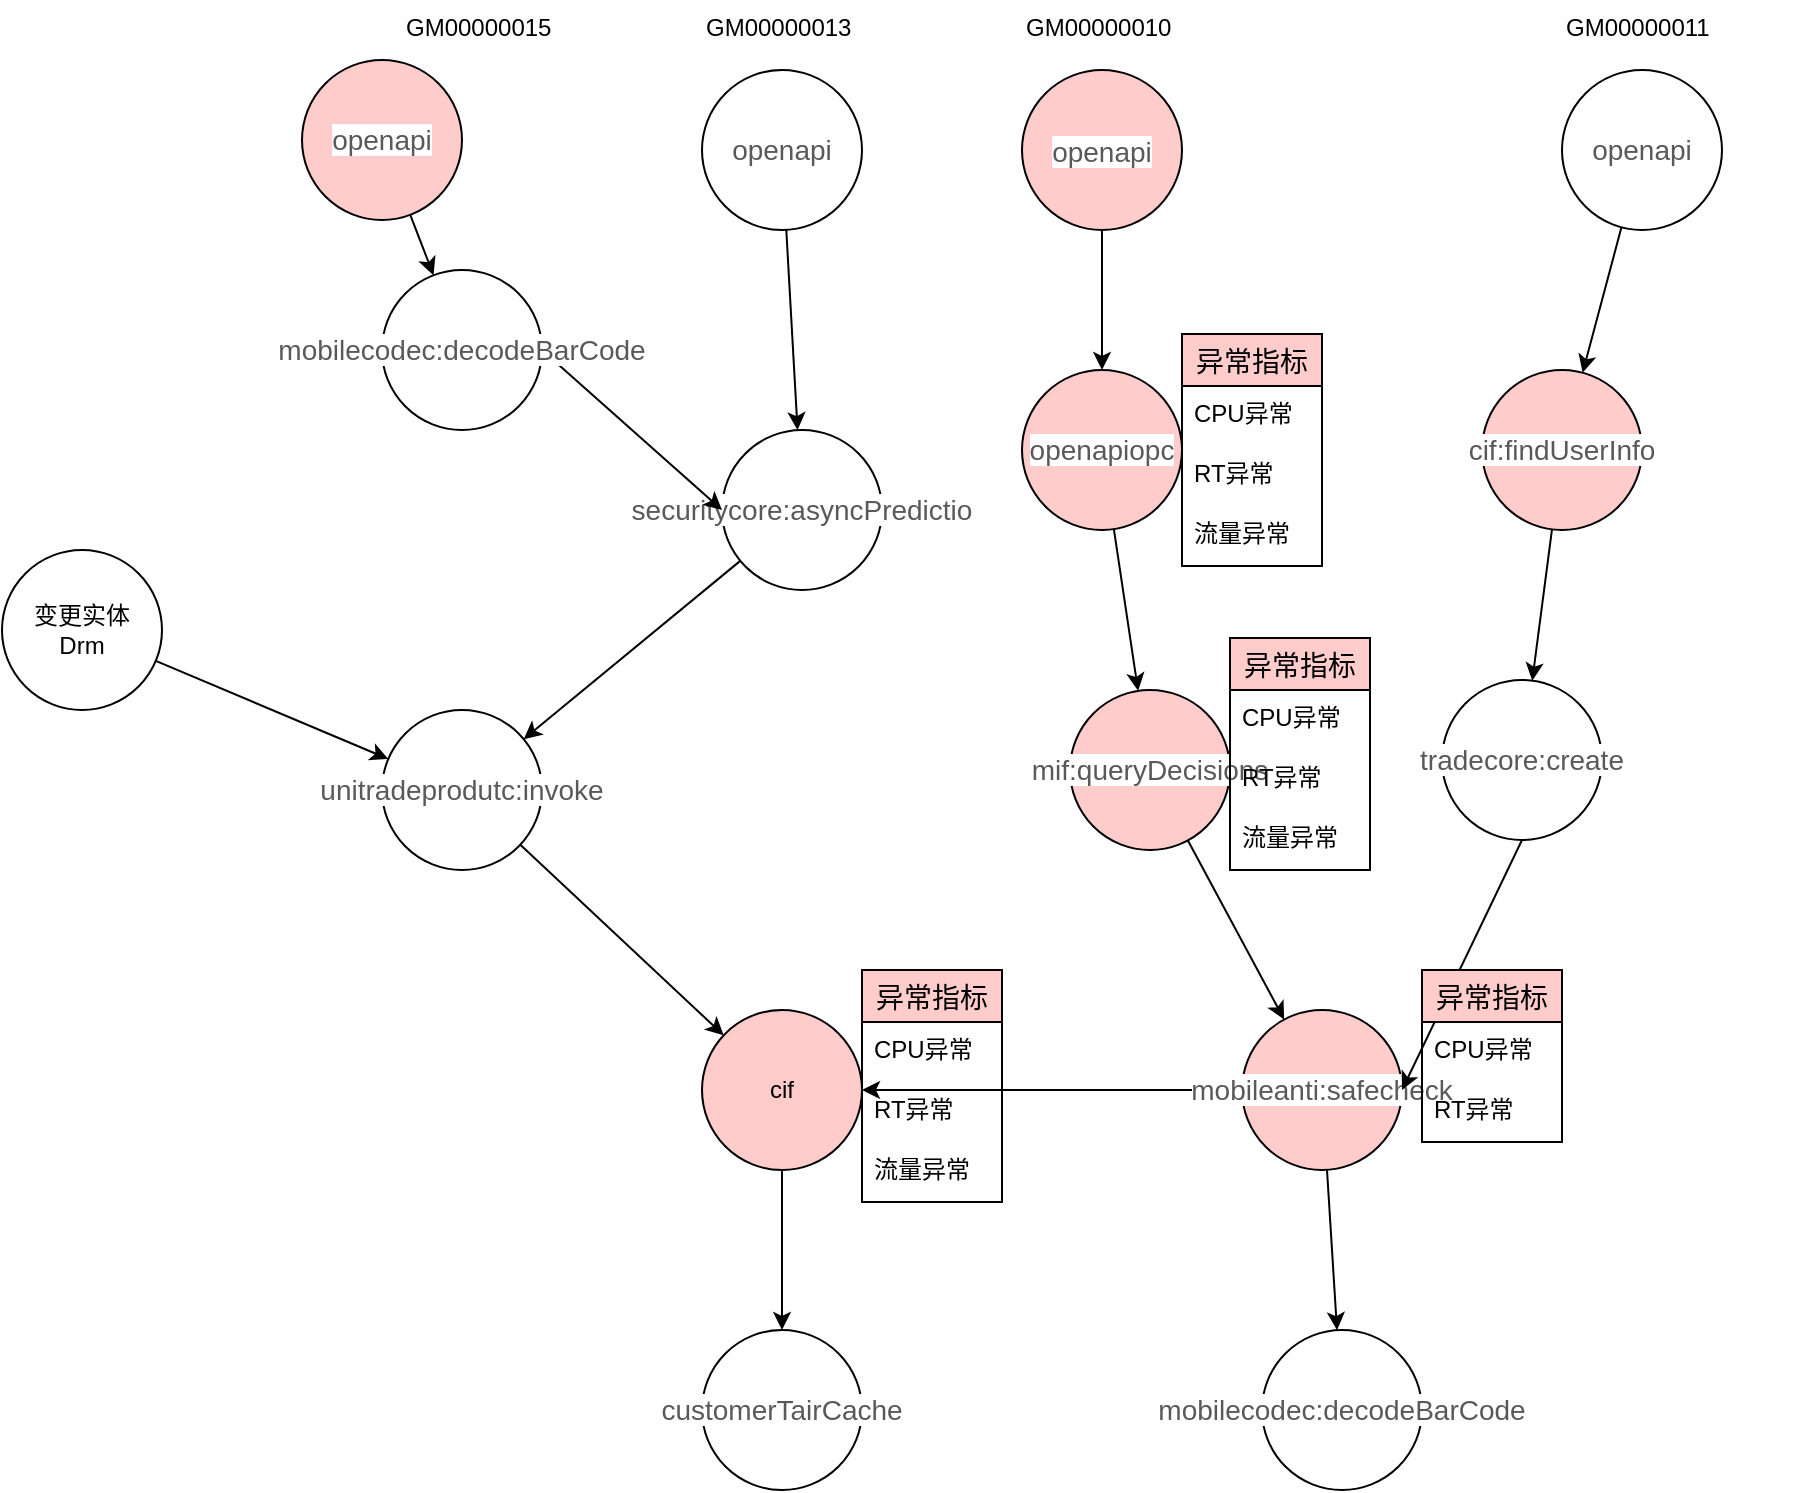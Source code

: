 <mxfile version="14.6.1" type="github">
  <diagram id="QVj4KSkfM7rAbZDsEdx_" name="Page-1">
    <mxGraphModel dx="2475" dy="1037" grid="1" gridSize="10" guides="1" tooltips="1" connect="1" arrows="1" fold="1" page="1" pageScale="1" pageWidth="827" pageHeight="1169" math="0" shadow="0">
      <root>
        <mxCell id="0" />
        <mxCell id="1" parent="0" />
        <mxCell id="ooAiBl3-JKffqHeqVd0w-3" value="" style="rounded=0;orthogonalLoop=1;jettySize=auto;html=1;" edge="1" parent="1" source="ooAiBl3-JKffqHeqVd0w-1" target="ooAiBl3-JKffqHeqVd0w-2">
          <mxGeometry relative="1" as="geometry" />
        </mxCell>
        <mxCell id="ooAiBl3-JKffqHeqVd0w-1" value="&lt;span style=&quot;color: rgba(0 , 0 , 0 , 0.65) ; font-size: 14px ; background-color: rgb(255 , 255 , 255)&quot;&gt;openapi&lt;/span&gt;" style="ellipse;whiteSpace=wrap;html=1;aspect=fixed;" vertex="1" parent="1">
          <mxGeometry x="230" y="290" width="80" height="80" as="geometry" />
        </mxCell>
        <mxCell id="ooAiBl3-JKffqHeqVd0w-5" value="" style="rounded=0;orthogonalLoop=1;jettySize=auto;html=1;" edge="1" parent="1" source="ooAiBl3-JKffqHeqVd0w-2" target="ooAiBl3-JKffqHeqVd0w-4">
          <mxGeometry relative="1" as="geometry" />
        </mxCell>
        <mxCell id="ooAiBl3-JKffqHeqVd0w-2" value="&lt;span style=&quot;color: rgba(0 , 0 , 0 , 0.65) ; font-family: , , &amp;#34;segoe ui&amp;#34; , &amp;#34;pingfang sc&amp;#34; , &amp;#34;hiragino sans gb&amp;#34; , &amp;#34;microsoft yahei&amp;#34; , &amp;#34;helvetica neue&amp;#34; , &amp;#34;helvetica&amp;#34; , &amp;#34;arial&amp;#34; , sans-serif , &amp;#34;apple color emoji&amp;#34; , &amp;#34;segoe ui emoji&amp;#34; , &amp;#34;segoe ui symbol&amp;#34; ; font-size: 14px ; background-color: rgb(255 , 255 , 255)&quot;&gt;securitycore:asyncPredictio&lt;/span&gt;" style="ellipse;whiteSpace=wrap;html=1;aspect=fixed;" vertex="1" parent="1">
          <mxGeometry x="240" y="470" width="80" height="80" as="geometry" />
        </mxCell>
        <mxCell id="ooAiBl3-JKffqHeqVd0w-7" value="" style="rounded=0;orthogonalLoop=1;jettySize=auto;html=1;" edge="1" parent="1" source="ooAiBl3-JKffqHeqVd0w-4" target="ooAiBl3-JKffqHeqVd0w-6">
          <mxGeometry relative="1" as="geometry" />
        </mxCell>
        <mxCell id="ooAiBl3-JKffqHeqVd0w-4" value="&lt;span style=&quot;color: rgba(0 , 0 , 0 , 0.65) ; font-family: , , &amp;#34;segoe ui&amp;#34; , &amp;#34;pingfang sc&amp;#34; , &amp;#34;hiragino sans gb&amp;#34; , &amp;#34;microsoft yahei&amp;#34; , &amp;#34;helvetica neue&amp;#34; , &amp;#34;helvetica&amp;#34; , &amp;#34;arial&amp;#34; , sans-serif , &amp;#34;apple color emoji&amp;#34; , &amp;#34;segoe ui emoji&amp;#34; , &amp;#34;segoe ui symbol&amp;#34; ; font-size: 14px ; background-color: rgb(255 , 255 , 255)&quot;&gt;unitradeprodutc:invoke&lt;/span&gt;" style="ellipse;whiteSpace=wrap;html=1;aspect=fixed;" vertex="1" parent="1">
          <mxGeometry x="70" y="610" width="80" height="80" as="geometry" />
        </mxCell>
        <mxCell id="ooAiBl3-JKffqHeqVd0w-15" value="" style="rounded=0;orthogonalLoop=1;jettySize=auto;html=1;" edge="1" parent="1" source="ooAiBl3-JKffqHeqVd0w-6" target="ooAiBl3-JKffqHeqVd0w-14">
          <mxGeometry relative="1" as="geometry" />
        </mxCell>
        <mxCell id="ooAiBl3-JKffqHeqVd0w-6" value="cif" style="ellipse;whiteSpace=wrap;html=1;aspect=fixed;fillColor=#FFCCCC;" vertex="1" parent="1">
          <mxGeometry x="230" y="760" width="80" height="80" as="geometry" />
        </mxCell>
        <mxCell id="ooAiBl3-JKffqHeqVd0w-14" value="&lt;span style=&quot;color: rgba(0 , 0 , 0 , 0.65) ; font-family: , , &amp;#34;segoe ui&amp;#34; , &amp;#34;pingfang sc&amp;#34; , &amp;#34;hiragino sans gb&amp;#34; , &amp;#34;microsoft yahei&amp;#34; , &amp;#34;helvetica neue&amp;#34; , &amp;#34;helvetica&amp;#34; , &amp;#34;arial&amp;#34; , sans-serif , &amp;#34;apple color emoji&amp;#34; , &amp;#34;segoe ui emoji&amp;#34; , &amp;#34;segoe ui symbol&amp;#34; ; font-size: 14px ; background-color: rgb(255 , 255 , 255)&quot;&gt;customerTairCache&lt;/span&gt;" style="ellipse;whiteSpace=wrap;html=1;aspect=fixed;" vertex="1" parent="1">
          <mxGeometry x="230" y="920" width="80" height="80" as="geometry" />
        </mxCell>
        <mxCell id="ooAiBl3-JKffqHeqVd0w-19" value="" style="rounded=0;orthogonalLoop=1;jettySize=auto;html=1;" edge="1" parent="1" source="ooAiBl3-JKffqHeqVd0w-16" target="ooAiBl3-JKffqHeqVd0w-18">
          <mxGeometry relative="1" as="geometry" />
        </mxCell>
        <mxCell id="ooAiBl3-JKffqHeqVd0w-27" value="" style="rounded=0;orthogonalLoop=1;jettySize=auto;html=1;" edge="1" parent="1" source="ooAiBl3-JKffqHeqVd0w-16" target="ooAiBl3-JKffqHeqVd0w-6">
          <mxGeometry relative="1" as="geometry" />
        </mxCell>
        <mxCell id="ooAiBl3-JKffqHeqVd0w-16" value="&lt;span style=&quot;color: rgba(0 , 0 , 0 , 0.65) ; font-family: , , &amp;#34;segoe ui&amp;#34; , &amp;#34;pingfang sc&amp;#34; , &amp;#34;hiragino sans gb&amp;#34; , &amp;#34;microsoft yahei&amp;#34; , &amp;#34;helvetica neue&amp;#34; , &amp;#34;helvetica&amp;#34; , &amp;#34;arial&amp;#34; , sans-serif , &amp;#34;apple color emoji&amp;#34; , &amp;#34;segoe ui emoji&amp;#34; , &amp;#34;segoe ui symbol&amp;#34; ; font-size: 14px ; background-color: rgb(255 , 255 , 255)&quot;&gt;mobileanti:safecheck&lt;/span&gt;" style="ellipse;whiteSpace=wrap;html=1;aspect=fixed;fillColor=#FFCCCC;" vertex="1" parent="1">
          <mxGeometry x="500" y="760" width="80" height="80" as="geometry" />
        </mxCell>
        <mxCell id="ooAiBl3-JKffqHeqVd0w-18" value="&lt;span style=&quot;color: rgba(0 , 0 , 0 , 0.65) ; font-family: , , &amp;#34;segoe ui&amp;#34; , &amp;#34;pingfang sc&amp;#34; , &amp;#34;hiragino sans gb&amp;#34; , &amp;#34;microsoft yahei&amp;#34; , &amp;#34;helvetica neue&amp;#34; , &amp;#34;helvetica&amp;#34; , &amp;#34;arial&amp;#34; , sans-serif , &amp;#34;apple color emoji&amp;#34; , &amp;#34;segoe ui emoji&amp;#34; , &amp;#34;segoe ui symbol&amp;#34; ; font-size: 14px ; background-color: rgb(255 , 255 , 255)&quot;&gt;mobilecodec:decodeBarCode&lt;/span&gt;" style="ellipse;whiteSpace=wrap;html=1;aspect=fixed;" vertex="1" parent="1">
          <mxGeometry x="510" y="920" width="80" height="80" as="geometry" />
        </mxCell>
        <mxCell id="ooAiBl3-JKffqHeqVd0w-26" value="" style="rounded=0;orthogonalLoop=1;jettySize=auto;html=1;" edge="1" parent="1" source="ooAiBl3-JKffqHeqVd0w-24" target="ooAiBl3-JKffqHeqVd0w-4">
          <mxGeometry relative="1" as="geometry" />
        </mxCell>
        <mxCell id="ooAiBl3-JKffqHeqVd0w-24" value="变更实体&lt;br&gt;Drm" style="ellipse;whiteSpace=wrap;html=1;aspect=fixed;" vertex="1" parent="1">
          <mxGeometry x="-120" y="530" width="80" height="80" as="geometry" />
        </mxCell>
        <mxCell id="ooAiBl3-JKffqHeqVd0w-28" value="" style="rounded=0;orthogonalLoop=1;jettySize=auto;html=1;fillColor=#FFCCCC;" edge="1" parent="1" source="ooAiBl3-JKffqHeqVd0w-29" target="ooAiBl3-JKffqHeqVd0w-31">
          <mxGeometry relative="1" as="geometry" />
        </mxCell>
        <mxCell id="ooAiBl3-JKffqHeqVd0w-29" value="&lt;span style=&quot;color: rgba(0 , 0 , 0 , 0.65) ; font-family: , , &amp;#34;segoe ui&amp;#34; , &amp;#34;pingfang sc&amp;#34; , &amp;#34;hiragino sans gb&amp;#34; , &amp;#34;microsoft yahei&amp;#34; , &amp;#34;helvetica neue&amp;#34; , &amp;#34;helvetica&amp;#34; , &amp;#34;arial&amp;#34; , sans-serif , &amp;#34;apple color emoji&amp;#34; , &amp;#34;segoe ui emoji&amp;#34; , &amp;#34;segoe ui symbol&amp;#34; ; font-size: 14px ; background-color: rgb(255 , 255 , 255)&quot;&gt;openapi&lt;/span&gt;&lt;span style=&quot;font-size: 12pt&quot;&gt;&lt;br&gt;&lt;/span&gt;" style="ellipse;whiteSpace=wrap;html=1;aspect=fixed;fillColor=#FFCCCC;" vertex="1" parent="1">
          <mxGeometry x="390" y="290" width="80" height="80" as="geometry" />
        </mxCell>
        <mxCell id="ooAiBl3-JKffqHeqVd0w-30" value="" style="rounded=0;orthogonalLoop=1;jettySize=auto;html=1;fillColor=#FFCCCC;" edge="1" parent="1" source="ooAiBl3-JKffqHeqVd0w-31" target="ooAiBl3-JKffqHeqVd0w-32">
          <mxGeometry relative="1" as="geometry" />
        </mxCell>
        <mxCell id="ooAiBl3-JKffqHeqVd0w-31" value="&lt;span style=&quot;color: rgba(0 , 0 , 0 , 0.65) ; font-size: 14px ; background-color: rgb(255 , 255 , 255)&quot;&gt;openapiopc&lt;/span&gt;" style="ellipse;whiteSpace=wrap;html=1;aspect=fixed;fillColor=#FFCCCC;" vertex="1" parent="1">
          <mxGeometry x="390" y="440" width="80" height="80" as="geometry" />
        </mxCell>
        <mxCell id="ooAiBl3-JKffqHeqVd0w-33" value="" style="rounded=0;orthogonalLoop=1;jettySize=auto;html=1;fillColor=#FFCCCC;" edge="1" parent="1" source="ooAiBl3-JKffqHeqVd0w-32" target="ooAiBl3-JKffqHeqVd0w-16">
          <mxGeometry relative="1" as="geometry" />
        </mxCell>
        <mxCell id="ooAiBl3-JKffqHeqVd0w-32" value="&lt;span style=&quot;color: rgba(0 , 0 , 0 , 0.65) ; font-family: , , &amp;#34;segoe ui&amp;#34; , &amp;#34;pingfang sc&amp;#34; , &amp;#34;hiragino sans gb&amp;#34; , &amp;#34;microsoft yahei&amp;#34; , &amp;#34;helvetica neue&amp;#34; , &amp;#34;helvetica&amp;#34; , &amp;#34;arial&amp;#34; , sans-serif , &amp;#34;apple color emoji&amp;#34; , &amp;#34;segoe ui emoji&amp;#34; , &amp;#34;segoe ui symbol&amp;#34; ; font-size: 14px ; background-color: rgb(255 , 255 , 255)&quot;&gt;mif:queryDecisions&lt;/span&gt;" style="ellipse;whiteSpace=wrap;html=1;aspect=fixed;fillColor=#FFCCCC;" vertex="1" parent="1">
          <mxGeometry x="414" y="600" width="80" height="80" as="geometry" />
        </mxCell>
        <mxCell id="ooAiBl3-JKffqHeqVd0w-34" value="" style="rounded=0;orthogonalLoop=1;jettySize=auto;html=1;" edge="1" parent="1" source="ooAiBl3-JKffqHeqVd0w-35" target="ooAiBl3-JKffqHeqVd0w-37">
          <mxGeometry relative="1" as="geometry" />
        </mxCell>
        <mxCell id="ooAiBl3-JKffqHeqVd0w-35" value="&lt;span style=&quot;color: rgba(0 , 0 , 0 , 0.65) ; font-size: 14px ; background-color: rgb(255 , 255 , 255)&quot;&gt;openapi&lt;/span&gt;" style="ellipse;whiteSpace=wrap;html=1;aspect=fixed;" vertex="1" parent="1">
          <mxGeometry x="660" y="290" width="80" height="80" as="geometry" />
        </mxCell>
        <mxCell id="ooAiBl3-JKffqHeqVd0w-36" value="" style="rounded=0;orthogonalLoop=1;jettySize=auto;html=1;" edge="1" parent="1" source="ooAiBl3-JKffqHeqVd0w-37" target="ooAiBl3-JKffqHeqVd0w-38">
          <mxGeometry relative="1" as="geometry" />
        </mxCell>
        <mxCell id="ooAiBl3-JKffqHeqVd0w-37" value="&lt;span style=&quot;color: rgba(0 , 0 , 0 , 0.65) ; font-family: , , &amp;#34;segoe ui&amp;#34; , &amp;#34;pingfang sc&amp;#34; , &amp;#34;hiragino sans gb&amp;#34; , &amp;#34;microsoft yahei&amp;#34; , &amp;#34;helvetica neue&amp;#34; , &amp;#34;helvetica&amp;#34; , &amp;#34;arial&amp;#34; , sans-serif , &amp;#34;apple color emoji&amp;#34; , &amp;#34;segoe ui emoji&amp;#34; , &amp;#34;segoe ui symbol&amp;#34; ; font-size: 14px ; background-color: rgb(255 , 255 , 255)&quot;&gt;cif:findUserInfo&lt;/span&gt;" style="ellipse;whiteSpace=wrap;html=1;aspect=fixed;fillColor=#FFCCCC;" vertex="1" parent="1">
          <mxGeometry x="620" y="440" width="80" height="80" as="geometry" />
        </mxCell>
        <mxCell id="ooAiBl3-JKffqHeqVd0w-39" style="rounded=0;orthogonalLoop=1;jettySize=auto;html=1;exitX=0.5;exitY=1;exitDx=0;exitDy=0;entryX=1;entryY=0.5;entryDx=0;entryDy=0;" edge="1" parent="1" source="ooAiBl3-JKffqHeqVd0w-38" target="ooAiBl3-JKffqHeqVd0w-16">
          <mxGeometry relative="1" as="geometry" />
        </mxCell>
        <mxCell id="ooAiBl3-JKffqHeqVd0w-38" value="&lt;span style=&quot;color: rgba(0 , 0 , 0 , 0.65) ; font-family: , , &amp;#34;segoe ui&amp;#34; , &amp;#34;pingfang sc&amp;#34; , &amp;#34;hiragino sans gb&amp;#34; , &amp;#34;microsoft yahei&amp;#34; , &amp;#34;helvetica neue&amp;#34; , &amp;#34;helvetica&amp;#34; , &amp;#34;arial&amp;#34; , sans-serif , &amp;#34;apple color emoji&amp;#34; , &amp;#34;segoe ui emoji&amp;#34; , &amp;#34;segoe ui symbol&amp;#34; ; font-size: 14px ; background-color: rgb(255 , 255 , 255)&quot;&gt;tradecore:create&lt;/span&gt;" style="ellipse;whiteSpace=wrap;html=1;aspect=fixed;" vertex="1" parent="1">
          <mxGeometry x="600" y="595" width="80" height="80" as="geometry" />
        </mxCell>
        <mxCell id="ooAiBl3-JKffqHeqVd0w-40" value="" style="rounded=0;orthogonalLoop=1;jettySize=auto;html=1;" edge="1" parent="1" source="ooAiBl3-JKffqHeqVd0w-41" target="ooAiBl3-JKffqHeqVd0w-43">
          <mxGeometry relative="1" as="geometry" />
        </mxCell>
        <mxCell id="ooAiBl3-JKffqHeqVd0w-41" value="&lt;span style=&quot;color: rgba(0 , 0 , 0 , 0.65) ; font-size: 14px ; background-color: rgb(255 , 255 , 255)&quot;&gt;openapi&lt;/span&gt;" style="ellipse;whiteSpace=wrap;html=1;aspect=fixed;fillColor=#FFCCCC;" vertex="1" parent="1">
          <mxGeometry x="30" y="285" width="80" height="80" as="geometry" />
        </mxCell>
        <mxCell id="ooAiBl3-JKffqHeqVd0w-45" style="rounded=0;orthogonalLoop=1;jettySize=auto;html=1;exitX=1;exitY=0.5;exitDx=0;exitDy=0;entryX=0;entryY=0.5;entryDx=0;entryDy=0;" edge="1" parent="1" source="ooAiBl3-JKffqHeqVd0w-43" target="ooAiBl3-JKffqHeqVd0w-2">
          <mxGeometry relative="1" as="geometry" />
        </mxCell>
        <mxCell id="ooAiBl3-JKffqHeqVd0w-43" value="&lt;span style=&quot;color: rgba(0 , 0 , 0 , 0.65) ; font-family: , , &amp;#34;segoe ui&amp;#34; , &amp;#34;pingfang sc&amp;#34; , &amp;#34;hiragino sans gb&amp;#34; , &amp;#34;microsoft yahei&amp;#34; , &amp;#34;helvetica neue&amp;#34; , &amp;#34;helvetica&amp;#34; , &amp;#34;arial&amp;#34; , sans-serif , &amp;#34;apple color emoji&amp;#34; , &amp;#34;segoe ui emoji&amp;#34; , &amp;#34;segoe ui symbol&amp;#34; ; font-size: 14px ; background-color: rgb(255 , 255 , 255)&quot;&gt;mobilecodec:decodeBarCode&lt;/span&gt;" style="ellipse;whiteSpace=wrap;html=1;aspect=fixed;" vertex="1" parent="1">
          <mxGeometry x="70" y="390" width="80" height="80" as="geometry" />
        </mxCell>
        <mxCell id="ooAiBl3-JKffqHeqVd0w-46" value="GM00000010" style="text;whiteSpace=wrap;html=1;" vertex="1" parent="1">
          <mxGeometry x="390" y="255" width="120" height="30" as="geometry" />
        </mxCell>
        <mxCell id="ooAiBl3-JKffqHeqVd0w-49" value="GM00000013" style="text;whiteSpace=wrap;html=1;" vertex="1" parent="1">
          <mxGeometry x="230" y="255" width="120" height="30" as="geometry" />
        </mxCell>
        <mxCell id="ooAiBl3-JKffqHeqVd0w-50" value="GM00000011" style="text;whiteSpace=wrap;html=1;" vertex="1" parent="1">
          <mxGeometry x="660" y="255" width="120" height="30" as="geometry" />
        </mxCell>
        <mxCell id="ooAiBl3-JKffqHeqVd0w-51" value="GM00000015" style="text;whiteSpace=wrap;html=1;" vertex="1" parent="1">
          <mxGeometry x="80" y="255" width="120" height="30" as="geometry" />
        </mxCell>
        <mxCell id="ooAiBl3-JKffqHeqVd0w-69" value="异常指标" style="swimlane;fontStyle=0;childLayout=stackLayout;horizontal=1;startSize=26;horizontalStack=0;resizeParent=1;resizeParentMax=0;resizeLast=0;collapsible=1;marginBottom=0;align=center;fontSize=14;fillColor=#FFCCCC;" vertex="1" parent="1">
          <mxGeometry x="310" y="740" width="70" height="116" as="geometry" />
        </mxCell>
        <mxCell id="ooAiBl3-JKffqHeqVd0w-70" value="CPU异常" style="text;strokeColor=none;fillColor=none;spacingLeft=4;spacingRight=4;overflow=hidden;rotatable=0;points=[[0,0.5],[1,0.5]];portConstraint=eastwest;fontSize=12;" vertex="1" parent="ooAiBl3-JKffqHeqVd0w-69">
          <mxGeometry y="26" width="70" height="30" as="geometry" />
        </mxCell>
        <mxCell id="ooAiBl3-JKffqHeqVd0w-71" value="RT异常" style="text;strokeColor=none;fillColor=none;spacingLeft=4;spacingRight=4;overflow=hidden;rotatable=0;points=[[0,0.5],[1,0.5]];portConstraint=eastwest;fontSize=12;" vertex="1" parent="ooAiBl3-JKffqHeqVd0w-69">
          <mxGeometry y="56" width="70" height="30" as="geometry" />
        </mxCell>
        <mxCell id="ooAiBl3-JKffqHeqVd0w-72" value="流量异常" style="text;strokeColor=none;fillColor=none;spacingLeft=4;spacingRight=4;overflow=hidden;rotatable=0;points=[[0,0.5],[1,0.5]];portConstraint=eastwest;fontSize=12;" vertex="1" parent="ooAiBl3-JKffqHeqVd0w-69">
          <mxGeometry y="86" width="70" height="30" as="geometry" />
        </mxCell>
        <mxCell id="ooAiBl3-JKffqHeqVd0w-73" value="异常指标" style="swimlane;fontStyle=0;childLayout=stackLayout;horizontal=1;startSize=26;horizontalStack=0;resizeParent=1;resizeParentMax=0;resizeLast=0;collapsible=1;marginBottom=0;align=center;fontSize=14;fillColor=#FFCCCC;" vertex="1" parent="1">
          <mxGeometry x="590" y="740" width="70" height="86" as="geometry" />
        </mxCell>
        <mxCell id="ooAiBl3-JKffqHeqVd0w-74" value="CPU异常" style="text;strokeColor=none;fillColor=none;spacingLeft=4;spacingRight=4;overflow=hidden;rotatable=0;points=[[0,0.5],[1,0.5]];portConstraint=eastwest;fontSize=12;" vertex="1" parent="ooAiBl3-JKffqHeqVd0w-73">
          <mxGeometry y="26" width="70" height="30" as="geometry" />
        </mxCell>
        <mxCell id="ooAiBl3-JKffqHeqVd0w-75" value="RT异常" style="text;strokeColor=none;fillColor=none;spacingLeft=4;spacingRight=4;overflow=hidden;rotatable=0;points=[[0,0.5],[1,0.5]];portConstraint=eastwest;fontSize=12;" vertex="1" parent="ooAiBl3-JKffqHeqVd0w-73">
          <mxGeometry y="56" width="70" height="30" as="geometry" />
        </mxCell>
        <mxCell id="ooAiBl3-JKffqHeqVd0w-77" value="异常指标" style="swimlane;fontStyle=0;childLayout=stackLayout;horizontal=1;startSize=26;horizontalStack=0;resizeParent=1;resizeParentMax=0;resizeLast=0;collapsible=1;marginBottom=0;align=center;fontSize=14;fillColor=#FFCCCC;" vertex="1" parent="1">
          <mxGeometry x="494" y="574" width="70" height="116" as="geometry" />
        </mxCell>
        <mxCell id="ooAiBl3-JKffqHeqVd0w-78" value="CPU异常" style="text;strokeColor=none;fillColor=none;spacingLeft=4;spacingRight=4;overflow=hidden;rotatable=0;points=[[0,0.5],[1,0.5]];portConstraint=eastwest;fontSize=12;" vertex="1" parent="ooAiBl3-JKffqHeqVd0w-77">
          <mxGeometry y="26" width="70" height="30" as="geometry" />
        </mxCell>
        <mxCell id="ooAiBl3-JKffqHeqVd0w-79" value="RT异常" style="text;strokeColor=none;fillColor=none;spacingLeft=4;spacingRight=4;overflow=hidden;rotatable=0;points=[[0,0.5],[1,0.5]];portConstraint=eastwest;fontSize=12;" vertex="1" parent="ooAiBl3-JKffqHeqVd0w-77">
          <mxGeometry y="56" width="70" height="30" as="geometry" />
        </mxCell>
        <mxCell id="ooAiBl3-JKffqHeqVd0w-80" value="流量异常" style="text;strokeColor=none;fillColor=none;spacingLeft=4;spacingRight=4;overflow=hidden;rotatable=0;points=[[0,0.5],[1,0.5]];portConstraint=eastwest;fontSize=12;" vertex="1" parent="ooAiBl3-JKffqHeqVd0w-77">
          <mxGeometry y="86" width="70" height="30" as="geometry" />
        </mxCell>
        <mxCell id="ooAiBl3-JKffqHeqVd0w-81" value="异常指标" style="swimlane;fontStyle=0;childLayout=stackLayout;horizontal=1;startSize=26;horizontalStack=0;resizeParent=1;resizeParentMax=0;resizeLast=0;collapsible=1;marginBottom=0;align=center;fontSize=14;fillColor=#FFCCCC;" vertex="1" parent="1">
          <mxGeometry x="470" y="422" width="70" height="116" as="geometry" />
        </mxCell>
        <mxCell id="ooAiBl3-JKffqHeqVd0w-82" value="CPU异常" style="text;strokeColor=none;fillColor=none;spacingLeft=4;spacingRight=4;overflow=hidden;rotatable=0;points=[[0,0.5],[1,0.5]];portConstraint=eastwest;fontSize=12;" vertex="1" parent="ooAiBl3-JKffqHeqVd0w-81">
          <mxGeometry y="26" width="70" height="30" as="geometry" />
        </mxCell>
        <mxCell id="ooAiBl3-JKffqHeqVd0w-83" value="RT异常" style="text;strokeColor=none;fillColor=none;spacingLeft=4;spacingRight=4;overflow=hidden;rotatable=0;points=[[0,0.5],[1,0.5]];portConstraint=eastwest;fontSize=12;" vertex="1" parent="ooAiBl3-JKffqHeqVd0w-81">
          <mxGeometry y="56" width="70" height="30" as="geometry" />
        </mxCell>
        <mxCell id="ooAiBl3-JKffqHeqVd0w-84" value="流量异常" style="text;strokeColor=none;fillColor=none;spacingLeft=4;spacingRight=4;overflow=hidden;rotatable=0;points=[[0,0.5],[1,0.5]];portConstraint=eastwest;fontSize=12;" vertex="1" parent="ooAiBl3-JKffqHeqVd0w-81">
          <mxGeometry y="86" width="70" height="30" as="geometry" />
        </mxCell>
      </root>
    </mxGraphModel>
  </diagram>
</mxfile>
